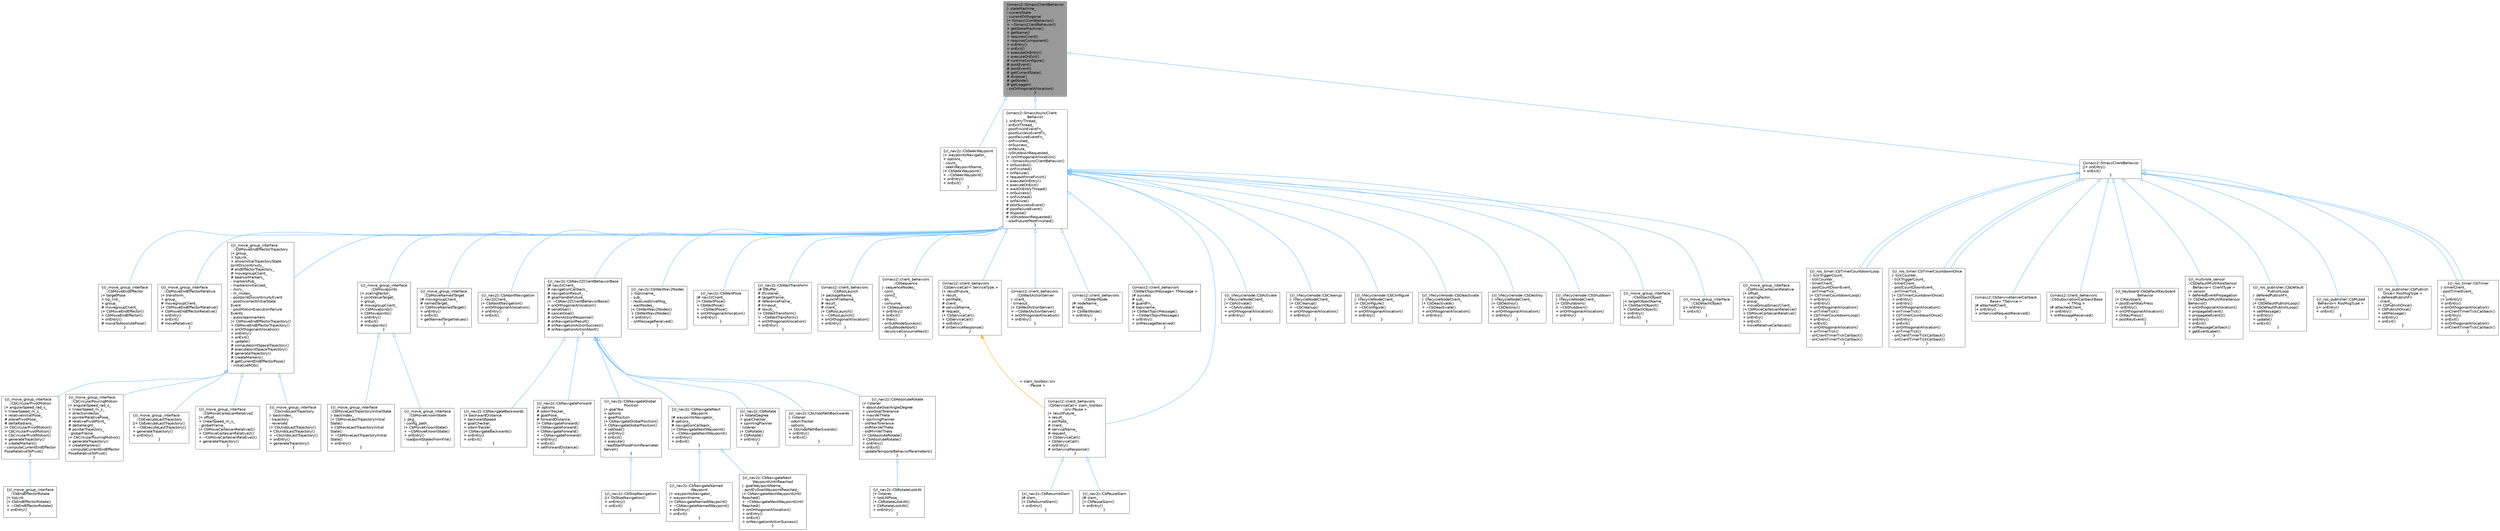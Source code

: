 digraph "smacc2::ISmaccClientBehavior"
{
 // LATEX_PDF_SIZE
  bgcolor="transparent";
  edge [fontname=Helvetica,fontsize=10,labelfontname=Helvetica,labelfontsize=10];
  node [fontname=Helvetica,fontsize=10,shape=box,height=0.2,width=0.4];
  Node1 [label="{smacc2::ISmaccClientBehavior\n|- stateMachine_\l- currentState\l- currentOrthogonal\l|+ ISmaccClientBehavior()\l+ ~ISmaccClientBehavior()\l+ getStateMachine()\l+ getName()\l+ requiresClient()\l+ requiresComponent()\l+ onEntry()\l+ onExit()\l+ executeOnEntry()\l+ executeOnExit()\l# runtimeConfigure()\l# postEvent()\l# postEvent()\l# getCurrentState()\l# dispose()\l# getNode()\l# getLogger()\l- onOrthogonalAllocation()\l}",height=0.2,width=0.4,color="gray40", fillcolor="grey60", style="filled", fontcolor="black",tooltip=" "];
  Node1 -> Node2 [dir="back",color="steelblue1",style="solid",arrowtail="onormal"];
  Node2 [label="{cl_nav2z::CbSeekWaypoint\n|+ waypointsNavigator_\l+ options_\l- count_\l- seekWaypointName_\l|+ CbSeekWaypoint()\l+ ~CbSeekWaypoint()\l+ onEntry()\l+ onExit()\l}",height=0.2,width=0.4,color="gray40", fillcolor="white", style="filled",URL="$classcl__nav2z_1_1CbSeekWaypoint.html",tooltip=" "];
  Node1 -> Node3 [dir="back",color="steelblue1",style="solid",arrowtail="onormal"];
  Node3 [label="{smacc2::SmaccAsyncClient\lBehavior\n|- onEntryThread_\l- onExitThread_\l- postFinishEventFn_\l- postSuccessEventFn_\l- postFailureEventFn_\l- onFinished_\l- onSuccess_\l- onFailure_\l- isShutdownRequested_\l|+ onOrthogonalAllocation()\l+ ~SmaccAsyncClientBehavior()\l+ onSuccess()\l+ onFinished()\l+ onFailure()\l+ requestForceFinish()\l+ executeOnEntry()\l+ executeOnExit()\l+ waitOnEntryThread()\l+ onSuccess()\l+ onFinished()\l+ onFailure()\l# postSuccessEvent()\l# postFailureEvent()\l# dispose()\l# isShutdownRequested()\l- waitFutureIfNotFinished()\l}",height=0.2,width=0.4,color="gray40", fillcolor="white", style="filled",URL="$classsmacc2_1_1SmaccAsyncClientBehavior.html",tooltip=" "];
  Node3 -> Node4 [dir="back",color="steelblue1",style="solid",arrowtail="onormal"];
  Node4 [label="{smacc2::client_behaviors\l::CbServiceCall\< slam_toolbox\l::srv::Pause \>\n|+ resultFuture_\l+ result_\l+ pollRate_\l# client_\l# serviceName_\l# request_\l|+ CbServiceCall()\l+ CbServiceCall()\l+ onEntry()\l# onServiceResponse()\l}",height=0.2,width=0.4,color="gray40", fillcolor="white", style="filled",URL="$classsmacc2_1_1client__behaviors_1_1CbServiceCall.html",tooltip=" "];
  Node4 -> Node5 [dir="back",color="steelblue1",style="solid",arrowtail="onormal"];
  Node5 [label="{cl_nav2z::CbPauseSlam\n|# slam_\l|+ CbPauseSlam()\l+ onEntry()\l}",height=0.2,width=0.4,color="gray40", fillcolor="white", style="filled",URL="$classcl__nav2z_1_1CbPauseSlam.html",tooltip=" "];
  Node4 -> Node6 [dir="back",color="steelblue1",style="solid",arrowtail="onormal"];
  Node6 [label="{cl_nav2z::CbResumeSlam\n|# slam_\l|+ CbResumeSlam()\l+ onEntry()\l}",height=0.2,width=0.4,color="gray40", fillcolor="white", style="filled",URL="$classcl__nav2z_1_1CbResumeSlam.html",tooltip=" "];
  Node3 -> Node7 [dir="back",color="steelblue1",style="solid",arrowtail="onormal"];
  Node7 [label="{cl_lifecyclenode::CbActivate\n|- lifecycleNodeClient_\l|+ CbActivate()\l+ ~CbActivate()\l+ onOrthogonalAllocation()\l+ onEntry()\l}",height=0.2,width=0.4,color="gray40", fillcolor="white", style="filled",URL="$classcl__lifecyclenode_1_1CbActivate.html",tooltip=" "];
  Node3 -> Node8 [dir="back",color="steelblue1",style="solid",arrowtail="onormal"];
  Node8 [label="{cl_lifecyclenode::CbCleanup\n|- lifecycleNodeClient_\l|+ CbCleanup()\l+ ~CbCleanup()\l+ onOrthogonalAllocation()\l+ onEntry()\l}",height=0.2,width=0.4,color="gray40", fillcolor="white", style="filled",URL="$classcl__lifecyclenode_1_1CbCleanup.html",tooltip=" "];
  Node3 -> Node9 [dir="back",color="steelblue1",style="solid",arrowtail="onormal"];
  Node9 [label="{cl_lifecyclenode::CbConfigure\n|- lifecycleNodeClient_\l|+ CbConfigure()\l+ ~CbConfigure()\l+ onOrthogonalAllocation()\l+ onEntry()\l}",height=0.2,width=0.4,color="gray40", fillcolor="white", style="filled",URL="$classcl__lifecyclenode_1_1CbConfigure.html",tooltip=" "];
  Node3 -> Node10 [dir="back",color="steelblue1",style="solid",arrowtail="onormal"];
  Node10 [label="{cl_lifecyclenode::CbDeactivate\n|- lifecycleNodeClient_\l|+ CbDeactivate()\l+ ~CbDeactivate()\l+ onOrthogonalAllocation()\l+ onEntry()\l}",height=0.2,width=0.4,color="gray40", fillcolor="white", style="filled",URL="$classcl__lifecyclenode_1_1CbDeactivate.html",tooltip=" "];
  Node3 -> Node11 [dir="back",color="steelblue1",style="solid",arrowtail="onormal"];
  Node11 [label="{cl_lifecyclenode::CbDestroy\n|- lifecycleNodeClient_\l|+ CbDestroy()\l+ ~CbDestroy()\l+ onOrthogonalAllocation()\l+ onEntry()\l}",height=0.2,width=0.4,color="gray40", fillcolor="white", style="filled",URL="$classcl__lifecyclenode_1_1CbDestroy.html",tooltip=" "];
  Node3 -> Node12 [dir="back",color="steelblue1",style="solid",arrowtail="onormal"];
  Node12 [label="{cl_lifecyclenode::CbShutdown\n|- lifecycleNodeClient_\l|+ CbShutdown()\l+ ~CbShutdown()\l+ onOrthogonalAllocation()\l+ onEntry()\l}",height=0.2,width=0.4,color="gray40", fillcolor="white", style="filled",URL="$classcl__lifecyclenode_1_1CbShutdown.html",tooltip=" "];
  Node3 -> Node13 [dir="back",color="steelblue1",style="solid",arrowtail="onormal"];
  Node13 [label="{cl_move_group_interface\l::CbAttachObject\n|+ targetObjectName_\l|+ CbAttachObject()\l+ CbAttachObject()\l+ onEntry()\l+ onExit()\l}",height=0.2,width=0.4,color="gray40", fillcolor="white", style="filled",URL="$classcl__move__group__interface_1_1CbAttachObject.html",tooltip=" "];
  Node3 -> Node14 [dir="back",color="steelblue1",style="solid",arrowtail="onormal"];
  Node14 [label="{cl_move_group_interface\l::CbDetachObject\n||+ onEntry()\l+ onExit()\l}",height=0.2,width=0.4,color="gray40", fillcolor="white", style="filled",URL="$classcl__move__group__interface_1_1CbDetachObject.html",tooltip=" "];
  Node3 -> Node15 [dir="back",color="steelblue1",style="solid",arrowtail="onormal"];
  Node15 [label="{cl_move_group_interface\l::CbMoveCartesianRelative\n|+ offset_\l+ scalingFactor_\l+ group_\l+ moveGroupSmaccClient_\l|+ CbMoveCartesianRelative()\l+ CbMoveCartesianRelative()\l+ onEntry()\l+ onExit()\l+ moveRelativeCartesian()\l}",height=0.2,width=0.4,color="gray40", fillcolor="white", style="filled",URL="$classcl__move__group__interface_1_1CbMoveCartesianRelative.html",tooltip=" "];
  Node3 -> Node16 [dir="back",color="steelblue1",style="solid",arrowtail="onormal"];
  Node16 [label="{cl_move_group_interface\l::CbMoveEndEffector\n|+ targetPose\l+ tip_link_\l+ group_\l# movegroupClient_\l|+ CbMoveEndEffector()\l+ CbMoveEndEffector()\l+ onEntry()\l# moveToAbsolutePose()\l}",height=0.2,width=0.4,color="gray40", fillcolor="white", style="filled",URL="$classcl__move__group__interface_1_1CbMoveEndEffector.html",tooltip=" "];
  Node3 -> Node17 [dir="back",color="steelblue1",style="solid",arrowtail="onormal"];
  Node17 [label="{cl_move_group_interface\l::CbMoveEndEffectorRelative\n|+ transform_\l+ group_\l# movegroupClient_\l|+ CbMoveEndEffectorRelative()\l+ CbMoveEndEffectorRelative()\l+ onEntry()\l+ onExit()\l# moveRelative()\l}",height=0.2,width=0.4,color="gray40", fillcolor="white", style="filled",URL="$classcl__move__group__interface_1_1CbMoveEndEffectorRelative.html",tooltip=" "];
  Node3 -> Node18 [dir="back",color="steelblue1",style="solid",arrowtail="onormal"];
  Node18 [label="{cl_move_group_interface\l::CbMoveEndEffectorTrajectory\n|+ group_\l+ tipLink_\l+ allowInitialTrajectoryState\lJointDiscontinuity_\l# endEffectorTrajectory_\l# movegroupClient_\l# beahiorMarkers_\l- markersPub_\l- markersInitialized_\l- iksrv_\l- m_mutex_\l- postJointDiscontinuityEvent\l- postIncorrectInitialState\lEvent\l- postMotionExecutionFailure\lEvents\l- autocleanmarkers\l|+ CbMoveEndEffectorTrajectory()\l+ CbMoveEndEffectorTrajectory()\l+ onOrthogonalAllocation()\l+ onEntry()\l+ onExit()\l+ update()\l# computeJointSpaceTrajectory()\l# executeJointSpaceTrajectory()\l# generateTrajectory()\l# createMarkers()\l# getCurrentEndEffectorPose()\l- initializeROS()\l}",height=0.2,width=0.4,color="gray40", fillcolor="white", style="filled",URL="$classcl__move__group__interface_1_1CbMoveEndEffectorTrajectory.html",tooltip=" "];
  Node18 -> Node19 [dir="back",color="steelblue1",style="solid",arrowtail="onormal"];
  Node19 [label="{cl_move_group_interface\l::CbCircularPivotMotion\n|+ angularSpeed_rad_s_\l+ linearSpeed_m_s_\l+ relativeInitialPose_\l# planePivotPose_\l# deltaRadians_\l|+ CbCircularPivotMotion()\l+ CbCircularPivotMotion()\l+ CbCircularPivotMotion()\l+ generateTrajectory()\l+ createMarkers()\l- computeCurrentEndEffector\lPoseRelativeToPivot()\l}",height=0.2,width=0.4,color="gray40", fillcolor="white", style="filled",URL="$classcl__move__group__interface_1_1CbCircularPivotMotion.html",tooltip=" "];
  Node19 -> Node20 [dir="back",color="steelblue1",style="solid",arrowtail="onormal"];
  Node20 [label="{cl_move_group_interface\l::CbEndEffectorRotate\n|+ tipLink\l|+ CbEndEffectorRotate()\l+ ~CbEndEffectorRotate()\l+ onEntry()\l}",height=0.2,width=0.4,color="gray40", fillcolor="white", style="filled",URL="$classcl__move__group__interface_1_1CbEndEffectorRotate.html",tooltip=" "];
  Node18 -> Node21 [dir="back",color="steelblue1",style="solid",arrowtail="onormal"];
  Node21 [label="{cl_move_group_interface\l::CbCircularPouringMotion\n|+ angularSpeed_rad_s_\l+ linearSpeed_m_s_\l+ directionVector_\l+ pointerRelativePose_\l# relativePivotPoint_\l# deltaHeight_\l# pointerTrajectory_\l- globalFrame_\l|+ CbCircularPouringMotion()\l+ generateTrajectory()\l+ createMarkers()\l- computeCurrentEndEffector\lPoseRelativeToPivot()\l}",height=0.2,width=0.4,color="gray40", fillcolor="white", style="filled",URL="$classcl__move__group__interface_1_1CbCircularPouringMotion.html",tooltip=" "];
  Node18 -> Node22 [dir="back",color="steelblue1",style="solid",arrowtail="onormal"];
  Node22 [label="{cl_move_group_interface\l::CbExecuteLastTrajectory\n||+ CbExecuteLastTrajectory()\l+ ~CbExecuteLastTrajectory()\l+ generateTrajectory()\l+ onEntry()\l}",height=0.2,width=0.4,color="gray40", fillcolor="white", style="filled",URL="$classcl__move__group__interface_1_1CbExecuteLastTrajectory.html",tooltip=" "];
  Node18 -> Node23 [dir="back",color="steelblue1",style="solid",arrowtail="onormal"];
  Node23 [label="{cl_move_group_interface\l::CbMoveCartesianRelative2\n|+ offset_\l+ linearSpeed_m_s_\l- globalFrame_\l|+ CbMoveCartesianRelative2()\l+ CbMoveCartesianRelative2()\l+ ~CbMoveCartesianRelative2()\l+ generateTrajectory()\l}",height=0.2,width=0.4,color="gray40", fillcolor="white", style="filled",URL="$classcl__move__group__interface_1_1CbMoveCartesianRelative2.html",tooltip=" "];
  Node18 -> Node24 [dir="back",color="steelblue1",style="solid",arrowtail="onormal"];
  Node24 [label="{cl_move_group_interface\l::CbUndoLastTrajectory\n|- backIndex_\l- trajectory\l- reversed\l|+ CbUndoLastTrajectory()\l+ CbUndoLastTrajectory()\l+ ~CbUndoLastTrajectory()\l+ onEntry()\l+ generateTrajectory()\l}",height=0.2,width=0.4,color="gray40", fillcolor="white", style="filled",URL="$classcl__move__group__interface_1_1CbUndoLastTrajectory.html",tooltip=" "];
  Node3 -> Node25 [dir="back",color="steelblue1",style="solid",arrowtail="onormal"];
  Node25 [label="{cl_move_group_interface\l::CbMoveJoints\n|+ scalingFactor_\l+ jointValueTarget_\l+ group_\l# movegroupClient_\l|+ CbMoveJoints()\l+ CbMoveJoints()\l+ onEntry()\l+ onExit()\l# moveJoints()\l}",height=0.2,width=0.4,color="gray40", fillcolor="white", style="filled",URL="$classcl__move__group__interface_1_1CbMoveJoints.html",tooltip=" "];
  Node25 -> Node26 [dir="back",color="steelblue1",style="solid",arrowtail="onormal"];
  Node26 [label="{cl_move_group_interface\l::CbMoveKnownState\n|- pkg_\l- config_path_\l|+ CbMoveKnownState()\l+ ~CbMoveKnownState()\l+ onEntry()\l- loadJointStatesFromFile()\l}",height=0.2,width=0.4,color="gray40", fillcolor="white", style="filled",URL="$classcl__move__group__interface_1_1CbMoveKnownState.html",tooltip=" "];
  Node25 -> Node27 [dir="back",color="steelblue1",style="solid",arrowtail="onormal"];
  Node27 [label="{cl_move_group_interface\l::CbMoveLastTrajectoryInitialState\n|- backIndex_\l|+ CbMoveLastTrajectoryInitial\lState()\l+ CbMoveLastTrajectoryInitial\lState()\l+ ~CbMoveLastTrajectoryInitial\lState()\l+ onEntry()\l}",height=0.2,width=0.4,color="gray40", fillcolor="white", style="filled",URL="$classcl__move__group__interface_1_1CbMoveLastTrajectoryInitialState.html",tooltip=" "];
  Node3 -> Node28 [dir="back",color="steelblue1",style="solid",arrowtail="onormal"];
  Node28 [label="{cl_move_group_interface\l::CbMoveNamedTarget\n|# movegroupClient_\l# namedTarget_\l|+ CbMoveNamedTarget()\l+ onEntry()\l+ onExit()\l+ getNamedTargetValues()\l}",height=0.2,width=0.4,color="gray40", fillcolor="white", style="filled",URL="$classcl__move__group__interface_1_1CbMoveNamedTarget.html",tooltip=" "];
  Node3 -> Node29 [dir="back",color="steelblue1",style="solid",arrowtail="onormal"];
  Node29 [label="{cl_nav2z::CbAbortNavigation\n|- nav2zClient_\l|+ CbAbortNavigation()\l+ onOrthogonalAllocation()\l+ onEntry()\l+ onExit()\l}",height=0.2,width=0.4,color="gray40", fillcolor="white", style="filled",URL="$classcl__nav2z_1_1CbAbortNavigation.html",tooltip=" "];
  Node3 -> Node30 [dir="back",color="steelblue1",style="solid",arrowtail="onormal"];
  Node30 [label="{cl_nav2z::CbNav2ZClientBehaviorBase\n|# nav2zClient_\l# navigationCallback_\l# navigationResult_\l# goalHandleFuture_\l|+ ~CbNav2ZClientBehaviorBase()\l+ onOrthogonalAllocation()\l# sendGoal()\l# cancelGoal()\l# isOwnActionResponse()\l# onNavigationResult()\l# onNavigationActionSuccess()\l# onNavigationActionAbort()\l}",height=0.2,width=0.4,color="gray40", fillcolor="white", style="filled",URL="$classcl__nav2z_1_1CbNav2ZClientBehaviorBase.html",tooltip=" "];
  Node30 -> Node31 [dir="back",color="steelblue1",style="solid",arrowtail="onormal"];
  Node31 [label="{cl_nav2z::CbAbsoluteRotate\n|+ listener\l+ absoluteGoalAngleDegree\l+ yawGoalTolerance\l+ maxVelTheta\l+ spinningPlanner\l- oldYawTolerance\l- oldMaxVelTheta\l- oldMinVelTheta\l|+ CbAbsoluteRotate()\l+ CbAbsoluteRotate()\l+ onEntry()\l+ onExit()\l- updateTemporalBehaviorParameters()\l}",height=0.2,width=0.4,color="gray40", fillcolor="white", style="filled",URL="$classcl__nav2z_1_1CbAbsoluteRotate.html",tooltip=" "];
  Node31 -> Node32 [dir="back",color="steelblue1",style="solid",arrowtail="onormal"];
  Node32 [label="{cl_nav2z::CbRotateLookAt\n|+ listener\l+ lookAtPose_\l|+ CbRotateLookAt()\l+ CbRotateLookAt()\l+ onEntry()\l}",height=0.2,width=0.4,color="gray40", fillcolor="white", style="filled",URL="$classcl__nav2z_1_1CbRotateLookAt.html",tooltip=" "];
  Node30 -> Node33 [dir="back",color="steelblue1",style="solid",arrowtail="onormal"];
  Node33 [label="{cl_nav2z::CbNavigateBackwards\n|+ backwardDistance\l+ backwardSpeed\l+ goalChecker_\l+ odomTracker_\l|+ CbNavigateBackwards()\l+ onEntry()\l+ onExit()\l}",height=0.2,width=0.4,color="gray40", fillcolor="white", style="filled",URL="$classcl__nav2z_1_1CbNavigateBackwards.html",tooltip=" "];
  Node30 -> Node34 [dir="back",color="steelblue1",style="solid",arrowtail="onormal"];
  Node34 [label="{cl_nav2z::CbNavigateForward\n|+ options\l# odomTracker_\l# goalPose_\l# forwardDistance_\l|+ CbNavigateForward()\l+ CbNavigateForward()\l+ CbNavigateForward()\l+ ~CbNavigateForward()\l+ onEntry()\l+ onExit()\l+ setForwardDistance()\l}",height=0.2,width=0.4,color="gray40", fillcolor="white", style="filled",URL="$classcl__nav2z_1_1CbNavigateForward.html",tooltip=" "];
  Node30 -> Node35 [dir="back",color="steelblue1",style="solid",arrowtail="onormal"];
  Node35 [label="{cl_nav2z::CbNavigateGlobal\lPosition\n|+ goalYaw\l+ options\l+ goalPosition\l|+ CbNavigateGlobalPosition()\l+ CbNavigateGlobalPosition()\l+ setGoal()\l+ onEntry()\l+ onExit()\l+ execute()\l- readStartPoseFromParameter\lServer()\l}",height=0.2,width=0.4,color="gray40", fillcolor="white", style="filled",URL="$classcl__nav2z_1_1CbNavigateGlobalPosition.html",tooltip=" "];
  Node35 -> Node36 [dir="back",color="steelblue1",style="solid",arrowtail="onormal"];
  Node36 [label="{cl_nav2z::CbStopNavigation\n||+ CbStopNavigation()\l+ onEntry()\l+ onExit()\l}",height=0.2,width=0.4,color="gray40", fillcolor="white", style="filled",URL="$classcl__nav2z_1_1CbStopNavigation.html",tooltip=" "];
  Node30 -> Node37 [dir="back",color="steelblue1",style="solid",arrowtail="onormal"];
  Node37 [label="{cl_nav2z::CbNavigateNext\lWaypoint\n|# waypointsNavigator_\l# options_\l# navigationCallback_\l|+ CbNavigateNextWaypoint()\l+ ~CbNavigateNextWaypoint()\l+ onEntry()\l+ onExit()\l}",height=0.2,width=0.4,color="gray40", fillcolor="white", style="filled",URL="$classcl__nav2z_1_1CbNavigateNextWaypoint.html",tooltip=" "];
  Node37 -> Node38 [dir="back",color="steelblue1",style="solid",arrowtail="onormal"];
  Node38 [label="{cl_nav2z::CbNavigateNamed\lWaypoint\n|+ waypointsNavigator_\l+ waypointname_\l|+ CbNavigateNamedWaypoint()\l+ ~CbNavigateNamedWaypoint()\l+ onEntry()\l+ onExit()\l}",height=0.2,width=0.4,color="gray40", fillcolor="white", style="filled",URL="$classcl__nav2z_1_1CbNavigateNamedWaypoint.html",tooltip=" "];
  Node37 -> Node39 [dir="back",color="steelblue1",style="solid",arrowtail="onormal"];
  Node39 [label="{cl_nav2z::CbNavigateNext\lWaypointUntilReached\n|- goalWaypointName_\l- postEvGoalWaypointReached_\l|+ CbNavigateNextWaypointUntil\lReached()\l+ ~CbNavigateNextWaypointUntil\lReached()\l+ onOrthogonalAllocation()\l+ onEntry()\l+ onExit()\l+ onNavigationActionSuccess()\l}",height=0.2,width=0.4,color="gray40", fillcolor="white", style="filled",URL="$classcl__nav2z_1_1CbNavigateNextWaypointUntilReached.html",tooltip=" "];
  Node30 -> Node40 [dir="back",color="steelblue1",style="solid",arrowtail="onormal"];
  Node40 [label="{cl_nav2z::CbRotate\n|+ rotateDegree\l+ goalChecker_\l+ spinningPlanner\l- listener\l|+ CbRotate()\l+ CbRotate()\l+ onEntry()\l}",height=0.2,width=0.4,color="gray40", fillcolor="white", style="filled",URL="$classcl__nav2z_1_1CbRotate.html",tooltip=" "];
  Node30 -> Node41 [dir="back",color="steelblue1",style="solid",arrowtail="onormal"];
  Node41 [label="{cl_nav2z::CbUndoPathBackwards\n|- listener\l- odomTracker\l- options_\l|+ CbUndoPathBackwards()\l+ onEntry()\l+ onExit()\l}",height=0.2,width=0.4,color="gray40", fillcolor="white", style="filled",URL="$classcl__nav2z_1_1CbUndoPathBackwards.html",tooltip=" "];
  Node3 -> Node42 [dir="back",color="steelblue1",style="solid",arrowtail="onormal"];
  Node42 [label="{cl_nav2z::CbWaitNav2Nodes\n|- topicname_\l- sub_\l- receivedAliveMsg_\l- waitNodes_\l|+ CbWaitNav2Nodes()\l+ CbWaitNav2Nodes()\l+ onEntry()\l- onMessageReceived()\l}",height=0.2,width=0.4,color="gray40", fillcolor="white", style="filled",URL="$classcl__nav2z_1_1CbWaitNav2Nodes.html",tooltip=" "];
  Node3 -> Node43 [dir="back",color="steelblue1",style="solid",arrowtail="onormal"];
  Node43 [label="{cl_nav2z::CbWaitPose\n|# nav2zClient_\l|+ CbWaitPose()\l+ CbWaitPose()\l+ ~CbWaitPose()\l+ onOrthogonalAllocation()\l+ onEntry()\l}",height=0.2,width=0.4,color="gray40", fillcolor="white", style="filled",URL="$classcl__nav2z_1_1CbWaitPose.html",tooltip=" "];
  Node3 -> Node44 [dir="back",color="steelblue1",style="solid",arrowtail="onormal"];
  Node44 [label="{cl_nav2z::CbWaitTransform\n|# tfBuffer_\l# tfListener_\l# targetFrame_\l# referenceFrame_\l# timeout_\l# result_\l|+ CbWaitTransform()\l+ ~CbWaitTransform()\l+ onOrthogonalAllocation()\l+ onEntry()\l}",height=0.2,width=0.4,color="gray40", fillcolor="white", style="filled",URL="$classcl__nav2z_1_1CbWaitTransform.html",tooltip=" "];
  Node3 -> Node45 [dir="back",color="steelblue1",style="solid",arrowtail="onormal"];
  Node45 [label="{smacc2::client_behaviors\l::CbRosLaunch\n|+ packageName_\l+ launchFileName_\l# result_\l# client_\l|+ CbRosLaunch()\l+ ~CbRosLaunch()\l+ onOrthogonalAllocation()\l+ onEntry()\l}",height=0.2,width=0.4,color="gray40", fillcolor="white", style="filled",URL="$classsmacc2_1_1client__behaviors_1_1CbRosLaunch.html",tooltip=" "];
  Node3 -> Node46 [dir="back",color="steelblue1",style="solid",arrowtail="onormal"];
  Node46 [label="{smacc2::client_behaviors\l::CbSequence\n|- sequenceNodes_\l- conn_\l- conn2_\l- bh_\l- consume_\l|+ CbSequence()\l+ onEntry()\l+ onExit()\l+ then()\l- onSubNodeSuccess()\l- onSubNodeAbort()\l- recursiveConsumeNext()\l}",height=0.2,width=0.4,color="gray40", fillcolor="white", style="filled",URL="$classsmacc2_1_1client__behaviors_1_1CbSequence.html",tooltip=" "];
  Node3 -> Node47 [dir="back",color="steelblue1",style="solid",arrowtail="onormal"];
  Node47 [label="{smacc2::client_behaviors\l::CbServiceCall\< ServiceType \>\n|+ resultFuture_\l+ result_\l+ pollRate_\l# client_\l# serviceName_\l# request_\l|+ CbServiceCall()\l+ CbServiceCall()\l+ onEntry()\l# onServiceResponse()\l}",height=0.2,width=0.4,color="gray40", fillcolor="white", style="filled",URL="$classsmacc2_1_1client__behaviors_1_1CbServiceCall.html",tooltip=" "];
  Node47 -> Node4 [dir="back",color="orange",style="solid",label=" \< slam_toolbox::srv\l::Pause \>" ];
  Node3 -> Node48 [dir="back",color="steelblue1",style="solid",arrowtail="onormal"];
  Node48 [label="{smacc2::client_behaviors\l::CbWaitActionServer\n|- client_\l- timeout_\l|+ CbWaitActionServer()\l+ ~CbWaitActionServer()\l+ onOrthogonalAllocation()\l+ onEntry()\l}",height=0.2,width=0.4,color="gray40", fillcolor="white", style="filled",URL="$classsmacc2_1_1client__behaviors_1_1CbWaitActionServer.html",tooltip=" "];
  Node3 -> Node49 [dir="back",color="steelblue1",style="solid",arrowtail="onormal"];
  Node49 [label="{smacc2::client_behaviors\l::CbWaitNode\n|# nodeName_\l# rate_\l|+ CbWaitNode()\l+ onEntry()\l}",height=0.2,width=0.4,color="gray40", fillcolor="white", style="filled",URL="$classsmacc2_1_1client__behaviors_1_1CbWaitNode.html",tooltip=" "];
  Node3 -> Node50 [dir="back",color="steelblue1",style="solid",arrowtail="onormal"];
  Node50 [label="{smacc2::client_behaviors\l::CbWaitTopicMessage\< TMessage \>\n|# success\l# sub_\l# guardFn_\l# topicname_\l|+ CbWaitTopicMessage()\l+ ~CbWaitTopicMessage()\l+ onEntry()\l+ onMessageReceived()\l}",height=0.2,width=0.4,color="gray40", fillcolor="white", style="filled",URL="$classsmacc2_1_1client__behaviors_1_1CbWaitTopicMessage.html",tooltip=" "];
  Node1 -> Node51 [dir="back",color="steelblue1",style="solid",arrowtail="onormal"];
  Node51 [label="{smacc2::SmaccClientBehavior\n||+ onEntry()\l+ onExit()\l}",height=0.2,width=0.4,color="gray40", fillcolor="white", style="filled",URL="$classsmacc2_1_1SmaccClientBehavior.html",tooltip=" "];
  Node51 -> Node52 [dir="back",color="steelblue1",style="solid",arrowtail="onormal"];
  Node52 [label="{cl_keyboard::CbDefaultKeyboard\lBehavior\n|+ ClKeyboard_\l+ postEventKeyPress\l|+ onEntry()\l+ onOrthogonalAllocation()\l+ OnKeyPress()\l+ postKeyEvent()\l}",height=0.2,width=0.4,color="gray40", fillcolor="white", style="filled",URL="$classcl__keyboard_1_1CbDefaultKeyboardBehavior.html",tooltip=" "];
  Node51 -> Node53 [dir="back",color="steelblue1",style="solid",arrowtail="onormal"];
  Node53 [label="{cl_multirole_sensor\l::CbDefaultMultiRoleSensor\lBehavior\< ClientType \>\n|+ sensor_\l+ deferedEventPropagation\l|+ CbDefaultMultiRoleSensor\lBehavior()\l+ onOrthogonalAllocation()\l+ propagateEvent()\l+ propagateEvent2()\l+ onEntry()\l+ onExit()\l+ onMessageCallback()\l+ getEventLabel()\l}",height=0.2,width=0.4,color="gray40", fillcolor="white", style="filled",URL="$classcl__multirole__sensor_1_1CbDefaultMultiRoleSensorBehavior.html",tooltip=" "];
  Node51 -> Node54 [dir="back",color="steelblue1",style="solid",arrowtail="onormal"];
  Node54 [label="{cl_ros_publisher::CbDefault\lPublishLoop\n|- deferedPublishFn_\l- client_\l|+ CbDefaultPublishLoop()\l+ CbDefaultPublishLoop()\l+ setMessage()\l+ onEntry()\l+ update()\l+ onExit()\l}",height=0.2,width=0.4,color="gray40", fillcolor="white", style="filled",URL="$classcl__ros__publisher_1_1CbDefaultPublishLoop.html",tooltip=" "];
  Node51 -> Node55 [dir="back",color="steelblue1",style="solid",arrowtail="onormal"];
  Node55 [label="{cl_ros_publisher::CbMuted\lBehavior\< RosMsgType \>\n||+ onEntry()\l+ onExit()\l}",height=0.2,width=0.4,color="gray40", fillcolor="white", style="filled",URL="$classcl__ros__publisher_1_1CbMutedBehavior.html",tooltip=" "];
  Node51 -> Node56 [dir="back",color="steelblue1",style="solid",arrowtail="onormal"];
  Node56 [label="{cl_ros_publisher::CbPublish\lOnce\< RosMsgType \>\n|- deferedPublishFn\l- client_\l|+ CbPublishOnce()\l+ CbPublishOnce()\l+ setMessage()\l+ onEntry()\l+ onExit()\l}",height=0.2,width=0.4,color="gray40", fillcolor="white", style="filled",URL="$classcl__ros__publisher_1_1CbPublishOnce.html",tooltip=" "];
  Node51 -> Node57 [dir="back",color="steelblue1",style="solid",arrowtail="onormal"];
  Node57 [label="{cl_ros_timer::CbTimer\n|- timerClient_\l- postTimerEvent_\l- c_\l|+ onEntry()\l+ onEntry()\l+ onOrthogonalAllocation()\l+ onClientTimerTickCallback()\l+ onEntry()\l+ onExit()\l+ onOrthogonalAllocation()\l+ onClientTimerTickCallback()\l}",height=0.2,width=0.4,color="gray40", fillcolor="white", style="filled",URL="$classcl__ros__timer_1_1CbTimer.html",tooltip=" "];
  Node51 -> Node57 [dir="back",color="steelblue1",style="solid",arrowtail="onormal"];
  Node51 -> Node58 [dir="back",color="steelblue1",style="solid",arrowtail="onormal"];
  Node58 [label="{cl_ros_timer::CbTimerCountdownLoop\n|- tickTriggerCount_\l- tickCounter_\l- timerClient_\l- postCountDownEvent_\l- onTimerTick_\l|+ CbTimerCountdownLoop()\l+ onEntry()\l+ onEntry()\l+ onOrthogonalAllocation()\l+ onTimerTick()\l+ CbTimerCountdownLoop()\l+ onEntry()\l+ onExit()\l+ onOrthogonalAllocation()\l+ onTimerTick()\l- onClientTimerTickCallback()\l- onClientTimerTickCallback()\l}",height=0.2,width=0.4,color="gray40", fillcolor="white", style="filled",URL="$classcl__ros__timer_1_1CbTimerCountdownLoop.html",tooltip=" "];
  Node51 -> Node58 [dir="back",color="steelblue1",style="solid",arrowtail="onormal"];
  Node51 -> Node59 [dir="back",color="steelblue1",style="solid",arrowtail="onormal"];
  Node59 [label="{cl_ros_timer::CbTimerCountdownOnce\n|- tickCounter_\l- tickTriggerCount_\l- timerClient_\l- postCountDownEvent_\l- onTimerTick_\l|+ CbTimerCountdownOnce()\l+ onEntry()\l+ onEntry()\l+ onOrthogonalAllocation()\l+ onTimerTick()\l+ CbTimerCountdownOnce()\l+ onEntry()\l+ onExit()\l+ onOrthogonalAllocation()\l+ onTimerTick()\l- onClientTimerTickCallback()\l- onClientTimerTickCallback()\l}",height=0.2,width=0.4,color="gray40", fillcolor="white", style="filled",URL="$classcl__ros__timer_1_1CbTimerCountdownOnce.html",tooltip=" "];
  Node51 -> Node59 [dir="back",color="steelblue1",style="solid",arrowtail="onormal"];
  Node51 -> Node60 [dir="back",color="steelblue1",style="solid",arrowtail="onormal"];
  Node60 [label="{smacc2::CbServiceServerCallback\lBase\< TService \>\n|# attachedClient_\l|+ onEntry()\l+ onServiceRequestReceived()\l}",height=0.2,width=0.4,color="gray40", fillcolor="white", style="filled",URL="$classsmacc2_1_1CbServiceServerCallbackBase.html",tooltip=" "];
  Node51 -> Node61 [dir="back",color="steelblue1",style="solid",arrowtail="onormal"];
  Node61 [label="{smacc2::client_behaviors\l::CbSubscriptionCallbackBase\l\< TMsg \>\n|# attachedClient_\l|+ onEntry()\l+ onMessageReceived()\l}",height=0.2,width=0.4,color="gray40", fillcolor="white", style="filled",URL="$classsmacc2_1_1client__behaviors_1_1CbSubscriptionCallbackBase.html",tooltip=" "];
}
